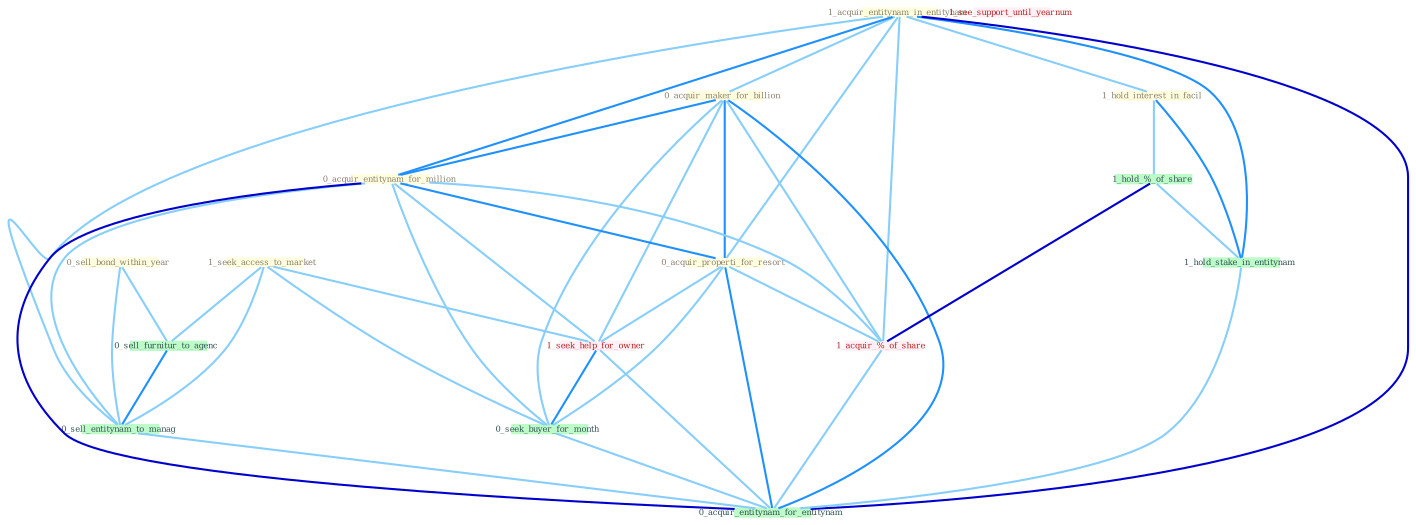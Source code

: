 Graph G{ 
    node
    [shape=polygon,style=filled,width=.5,height=.06,color="#BDFCC9",fixedsize=true,fontsize=4,
    fontcolor="#2f4f4f"];
    {node
    [color="#ffffe0", fontcolor="#8b7d6b"] "0_sell_bond_within_year " "1_acquir_entitynam_in_entitynam " "0_acquir_maker_for_billion " "0_acquir_entitynam_for_million " "1_seek_access_to_market " "0_acquir_properti_for_resort " "1_hold_interest_in_facil "}
{node [color="#fff0f5", fontcolor="#b22222"] "1_seek_help_for_owner " "1_acquir_%_of_share " "1_see_support_until_yearnum "}
edge [color="#B0E2FF"];

	"0_sell_bond_within_year " -- "0_sell_furnitur_to_agenc " [w="1", color="#87cefa" ];
	"0_sell_bond_within_year " -- "0_sell_entitynam_to_manag " [w="1", color="#87cefa" ];
	"1_acquir_entitynam_in_entitynam " -- "0_acquir_maker_for_billion " [w="1", color="#87cefa" ];
	"1_acquir_entitynam_in_entitynam " -- "0_acquir_entitynam_for_million " [w="2", color="#1e90ff" , len=0.8];
	"1_acquir_entitynam_in_entitynam " -- "0_acquir_properti_for_resort " [w="1", color="#87cefa" ];
	"1_acquir_entitynam_in_entitynam " -- "1_hold_interest_in_facil " [w="1", color="#87cefa" ];
	"1_acquir_entitynam_in_entitynam " -- "1_hold_stake_in_entitynam " [w="2", color="#1e90ff" , len=0.8];
	"1_acquir_entitynam_in_entitynam " -- "1_acquir_%_of_share " [w="1", color="#87cefa" ];
	"1_acquir_entitynam_in_entitynam " -- "0_sell_entitynam_to_manag " [w="1", color="#87cefa" ];
	"1_acquir_entitynam_in_entitynam " -- "0_acquir_entitynam_for_entitynam " [w="3", color="#0000cd" , len=0.6];
	"0_acquir_maker_for_billion " -- "0_acquir_entitynam_for_million " [w="2", color="#1e90ff" , len=0.8];
	"0_acquir_maker_for_billion " -- "0_acquir_properti_for_resort " [w="2", color="#1e90ff" , len=0.8];
	"0_acquir_maker_for_billion " -- "1_seek_help_for_owner " [w="1", color="#87cefa" ];
	"0_acquir_maker_for_billion " -- "0_seek_buyer_for_month " [w="1", color="#87cefa" ];
	"0_acquir_maker_for_billion " -- "1_acquir_%_of_share " [w="1", color="#87cefa" ];
	"0_acquir_maker_for_billion " -- "0_acquir_entitynam_for_entitynam " [w="2", color="#1e90ff" , len=0.8];
	"0_acquir_entitynam_for_million " -- "0_acquir_properti_for_resort " [w="2", color="#1e90ff" , len=0.8];
	"0_acquir_entitynam_for_million " -- "1_seek_help_for_owner " [w="1", color="#87cefa" ];
	"0_acquir_entitynam_for_million " -- "0_seek_buyer_for_month " [w="1", color="#87cefa" ];
	"0_acquir_entitynam_for_million " -- "1_acquir_%_of_share " [w="1", color="#87cefa" ];
	"0_acquir_entitynam_for_million " -- "0_sell_entitynam_to_manag " [w="1", color="#87cefa" ];
	"0_acquir_entitynam_for_million " -- "0_acquir_entitynam_for_entitynam " [w="3", color="#0000cd" , len=0.6];
	"1_seek_access_to_market " -- "1_seek_help_for_owner " [w="1", color="#87cefa" ];
	"1_seek_access_to_market " -- "0_seek_buyer_for_month " [w="1", color="#87cefa" ];
	"1_seek_access_to_market " -- "0_sell_furnitur_to_agenc " [w="1", color="#87cefa" ];
	"1_seek_access_to_market " -- "0_sell_entitynam_to_manag " [w="1", color="#87cefa" ];
	"0_acquir_properti_for_resort " -- "1_seek_help_for_owner " [w="1", color="#87cefa" ];
	"0_acquir_properti_for_resort " -- "0_seek_buyer_for_month " [w="1", color="#87cefa" ];
	"0_acquir_properti_for_resort " -- "1_acquir_%_of_share " [w="1", color="#87cefa" ];
	"0_acquir_properti_for_resort " -- "0_acquir_entitynam_for_entitynam " [w="2", color="#1e90ff" , len=0.8];
	"1_hold_interest_in_facil " -- "1_hold_%_of_share " [w="1", color="#87cefa" ];
	"1_hold_interest_in_facil " -- "1_hold_stake_in_entitynam " [w="2", color="#1e90ff" , len=0.8];
	"1_hold_%_of_share " -- "1_hold_stake_in_entitynam " [w="1", color="#87cefa" ];
	"1_hold_%_of_share " -- "1_acquir_%_of_share " [w="3", color="#0000cd" , len=0.6];
	"1_hold_stake_in_entitynam " -- "0_acquir_entitynam_for_entitynam " [w="1", color="#87cefa" ];
	"1_seek_help_for_owner " -- "0_seek_buyer_for_month " [w="2", color="#1e90ff" , len=0.8];
	"1_seek_help_for_owner " -- "0_acquir_entitynam_for_entitynam " [w="1", color="#87cefa" ];
	"0_seek_buyer_for_month " -- "0_acquir_entitynam_for_entitynam " [w="1", color="#87cefa" ];
	"1_acquir_%_of_share " -- "0_acquir_entitynam_for_entitynam " [w="1", color="#87cefa" ];
	"0_sell_furnitur_to_agenc " -- "0_sell_entitynam_to_manag " [w="2", color="#1e90ff" , len=0.8];
	"0_sell_entitynam_to_manag " -- "0_acquir_entitynam_for_entitynam " [w="1", color="#87cefa" ];
}